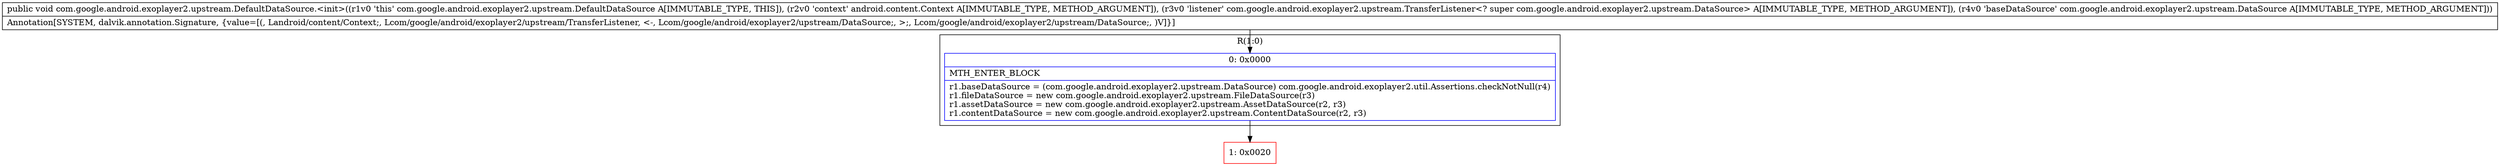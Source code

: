 digraph "CFG forcom.google.android.exoplayer2.upstream.DefaultDataSource.\<init\>(Landroid\/content\/Context;Lcom\/google\/android\/exoplayer2\/upstream\/TransferListener;Lcom\/google\/android\/exoplayer2\/upstream\/DataSource;)V" {
subgraph cluster_Region_2095955070 {
label = "R(1:0)";
node [shape=record,color=blue];
Node_0 [shape=record,label="{0\:\ 0x0000|MTH_ENTER_BLOCK\l|r1.baseDataSource = (com.google.android.exoplayer2.upstream.DataSource) com.google.android.exoplayer2.util.Assertions.checkNotNull(r4)\lr1.fileDataSource = new com.google.android.exoplayer2.upstream.FileDataSource(r3)\lr1.assetDataSource = new com.google.android.exoplayer2.upstream.AssetDataSource(r2, r3)\lr1.contentDataSource = new com.google.android.exoplayer2.upstream.ContentDataSource(r2, r3)\l}"];
}
Node_1 [shape=record,color=red,label="{1\:\ 0x0020}"];
MethodNode[shape=record,label="{public void com.google.android.exoplayer2.upstream.DefaultDataSource.\<init\>((r1v0 'this' com.google.android.exoplayer2.upstream.DefaultDataSource A[IMMUTABLE_TYPE, THIS]), (r2v0 'context' android.content.Context A[IMMUTABLE_TYPE, METHOD_ARGUMENT]), (r3v0 'listener' com.google.android.exoplayer2.upstream.TransferListener\<? super com.google.android.exoplayer2.upstream.DataSource\> A[IMMUTABLE_TYPE, METHOD_ARGUMENT]), (r4v0 'baseDataSource' com.google.android.exoplayer2.upstream.DataSource A[IMMUTABLE_TYPE, METHOD_ARGUMENT]))  | Annotation[SYSTEM, dalvik.annotation.Signature, \{value=[(, Landroid\/content\/Context;, Lcom\/google\/android\/exoplayer2\/upstream\/TransferListener, \<\-, Lcom\/google\/android\/exoplayer2\/upstream\/DataSource;, \>;, Lcom\/google\/android\/exoplayer2\/upstream\/DataSource;, )V]\}]\l}"];
MethodNode -> Node_0;
Node_0 -> Node_1;
}

